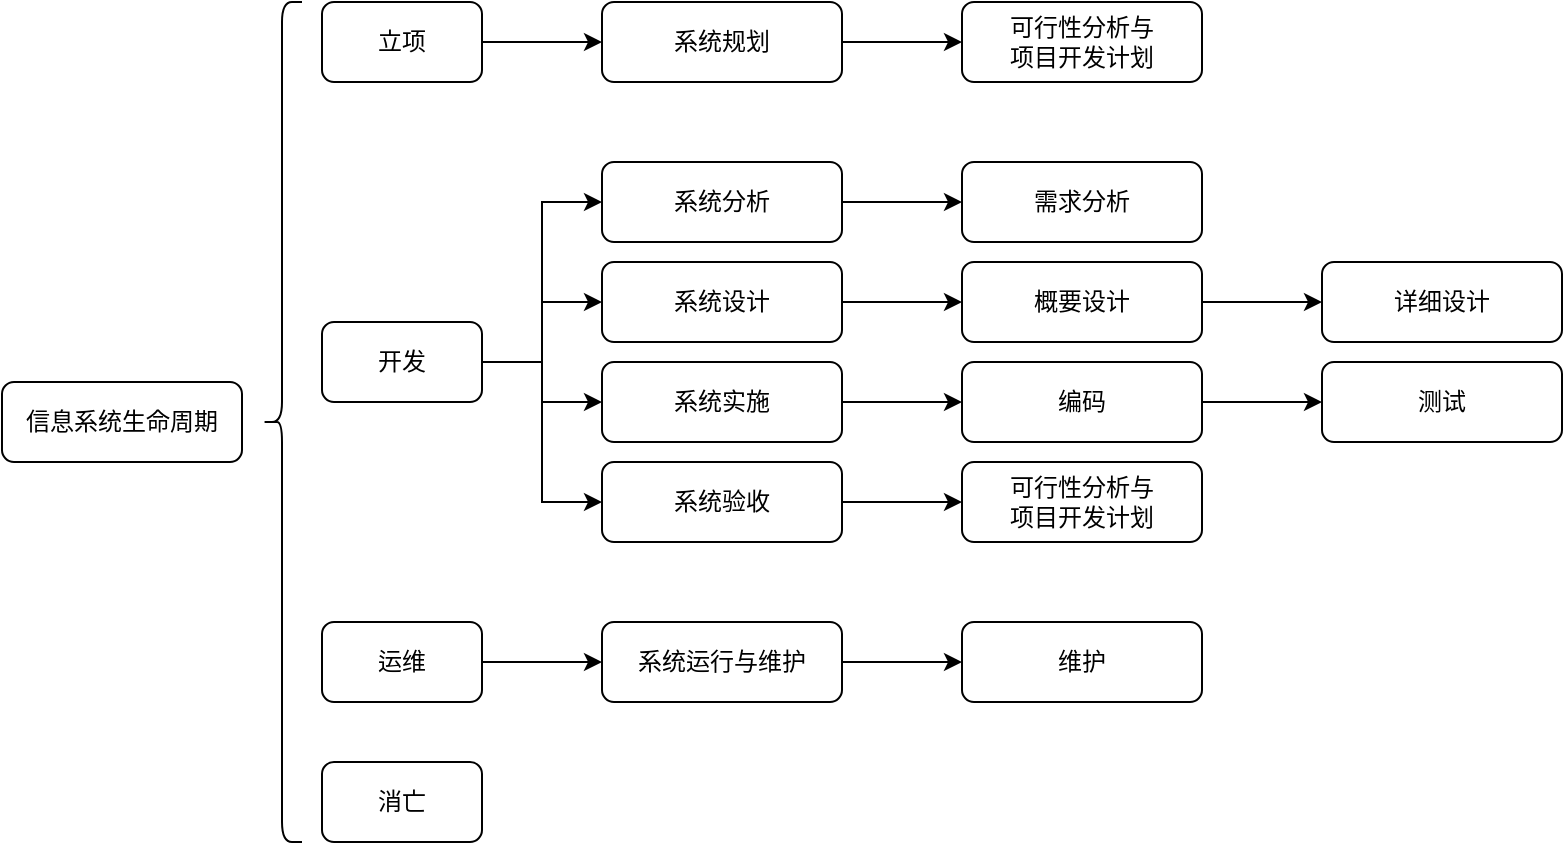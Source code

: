 <mxfile version="26.2.14">
  <diagram name="第 1 页" id="okxnNmlkj7e2Doyqrdog">
    <mxGraphModel dx="950" dy="930" grid="1" gridSize="10" guides="1" tooltips="1" connect="1" arrows="1" fold="1" page="1" pageScale="1" pageWidth="827" pageHeight="1169" math="0" shadow="0">
      <root>
        <mxCell id="0" />
        <mxCell id="1" parent="0" />
        <mxCell id="8k1zdhEfEeD2jUpzDfRr-3" value="信息系统生命周期" style="rounded=1;whiteSpace=wrap;html=1;" vertex="1" parent="1">
          <mxGeometry x="20" y="310" width="120" height="40" as="geometry" />
        </mxCell>
        <mxCell id="8k1zdhEfEeD2jUpzDfRr-4" value="" style="shape=curlyBracket;whiteSpace=wrap;html=1;rounded=1;labelPosition=left;verticalLabelPosition=middle;align=right;verticalAlign=middle;" vertex="1" parent="1">
          <mxGeometry x="150" y="120" width="20" height="420" as="geometry" />
        </mxCell>
        <mxCell id="8k1zdhEfEeD2jUpzDfRr-7" value="" style="edgeStyle=orthogonalEdgeStyle;rounded=0;orthogonalLoop=1;jettySize=auto;html=1;" edge="1" parent="1" source="8k1zdhEfEeD2jUpzDfRr-5" target="8k1zdhEfEeD2jUpzDfRr-6">
          <mxGeometry relative="1" as="geometry" />
        </mxCell>
        <mxCell id="8k1zdhEfEeD2jUpzDfRr-5" value="立项" style="rounded=1;whiteSpace=wrap;html=1;" vertex="1" parent="1">
          <mxGeometry x="180" y="120" width="80" height="40" as="geometry" />
        </mxCell>
        <mxCell id="8k1zdhEfEeD2jUpzDfRr-9" value="" style="edgeStyle=orthogonalEdgeStyle;rounded=0;orthogonalLoop=1;jettySize=auto;html=1;" edge="1" parent="1" source="8k1zdhEfEeD2jUpzDfRr-6" target="8k1zdhEfEeD2jUpzDfRr-8">
          <mxGeometry relative="1" as="geometry" />
        </mxCell>
        <mxCell id="8k1zdhEfEeD2jUpzDfRr-6" value="系统规划" style="whiteSpace=wrap;html=1;rounded=1;" vertex="1" parent="1">
          <mxGeometry x="320" y="120" width="120" height="40" as="geometry" />
        </mxCell>
        <mxCell id="8k1zdhEfEeD2jUpzDfRr-8" value="可行性分析与&lt;div&gt;项目开发计划&lt;/div&gt;" style="whiteSpace=wrap;html=1;rounded=1;" vertex="1" parent="1">
          <mxGeometry x="500" y="120" width="120" height="40" as="geometry" />
        </mxCell>
        <mxCell id="8k1zdhEfEeD2jUpzDfRr-10" value="" style="edgeStyle=orthogonalEdgeStyle;rounded=0;orthogonalLoop=1;jettySize=auto;html=1;entryX=0;entryY=0.5;entryDx=0;entryDy=0;" edge="1" parent="1" source="8k1zdhEfEeD2jUpzDfRr-11" target="8k1zdhEfEeD2jUpzDfRr-13">
          <mxGeometry relative="1" as="geometry">
            <mxPoint x="380" y="250" as="targetPoint" />
          </mxGeometry>
        </mxCell>
        <mxCell id="8k1zdhEfEeD2jUpzDfRr-28" style="edgeStyle=orthogonalEdgeStyle;rounded=0;orthogonalLoop=1;jettySize=auto;html=1;entryX=0;entryY=0.5;entryDx=0;entryDy=0;" edge="1" parent="1" source="8k1zdhEfEeD2jUpzDfRr-11" target="8k1zdhEfEeD2jUpzDfRr-16">
          <mxGeometry relative="1" as="geometry" />
        </mxCell>
        <mxCell id="8k1zdhEfEeD2jUpzDfRr-29" style="edgeStyle=orthogonalEdgeStyle;rounded=0;orthogonalLoop=1;jettySize=auto;html=1;entryX=0;entryY=0.5;entryDx=0;entryDy=0;" edge="1" parent="1" source="8k1zdhEfEeD2jUpzDfRr-11" target="8k1zdhEfEeD2jUpzDfRr-19">
          <mxGeometry relative="1" as="geometry" />
        </mxCell>
        <mxCell id="8k1zdhEfEeD2jUpzDfRr-30" style="edgeStyle=orthogonalEdgeStyle;rounded=0;orthogonalLoop=1;jettySize=auto;html=1;entryX=0;entryY=0.5;entryDx=0;entryDy=0;" edge="1" parent="1" source="8k1zdhEfEeD2jUpzDfRr-11" target="8k1zdhEfEeD2jUpzDfRr-22">
          <mxGeometry relative="1" as="geometry" />
        </mxCell>
        <mxCell id="8k1zdhEfEeD2jUpzDfRr-11" value="开发" style="rounded=1;whiteSpace=wrap;html=1;" vertex="1" parent="1">
          <mxGeometry x="180" y="280" width="80" height="40" as="geometry" />
        </mxCell>
        <mxCell id="8k1zdhEfEeD2jUpzDfRr-12" value="" style="edgeStyle=orthogonalEdgeStyle;rounded=0;orthogonalLoop=1;jettySize=auto;html=1;" edge="1" parent="1" source="8k1zdhEfEeD2jUpzDfRr-13" target="8k1zdhEfEeD2jUpzDfRr-14">
          <mxGeometry relative="1" as="geometry" />
        </mxCell>
        <mxCell id="8k1zdhEfEeD2jUpzDfRr-13" value="系统分析" style="whiteSpace=wrap;html=1;rounded=1;" vertex="1" parent="1">
          <mxGeometry x="320" y="200" width="120" height="40" as="geometry" />
        </mxCell>
        <mxCell id="8k1zdhEfEeD2jUpzDfRr-14" value="需求分析" style="whiteSpace=wrap;html=1;rounded=1;" vertex="1" parent="1">
          <mxGeometry x="500" y="200" width="120" height="40" as="geometry" />
        </mxCell>
        <mxCell id="8k1zdhEfEeD2jUpzDfRr-15" value="" style="edgeStyle=orthogonalEdgeStyle;rounded=0;orthogonalLoop=1;jettySize=auto;html=1;" edge="1" parent="1" source="8k1zdhEfEeD2jUpzDfRr-16" target="8k1zdhEfEeD2jUpzDfRr-17">
          <mxGeometry relative="1" as="geometry" />
        </mxCell>
        <mxCell id="8k1zdhEfEeD2jUpzDfRr-16" value="系统设计" style="whiteSpace=wrap;html=1;rounded=1;" vertex="1" parent="1">
          <mxGeometry x="320" y="250" width="120" height="40" as="geometry" />
        </mxCell>
        <mxCell id="8k1zdhEfEeD2jUpzDfRr-25" value="" style="edgeStyle=orthogonalEdgeStyle;rounded=0;orthogonalLoop=1;jettySize=auto;html=1;" edge="1" parent="1" source="8k1zdhEfEeD2jUpzDfRr-17" target="8k1zdhEfEeD2jUpzDfRr-24">
          <mxGeometry relative="1" as="geometry" />
        </mxCell>
        <mxCell id="8k1zdhEfEeD2jUpzDfRr-17" value="概要设计" style="whiteSpace=wrap;html=1;rounded=1;" vertex="1" parent="1">
          <mxGeometry x="500" y="250" width="120" height="40" as="geometry" />
        </mxCell>
        <mxCell id="8k1zdhEfEeD2jUpzDfRr-18" value="" style="edgeStyle=orthogonalEdgeStyle;rounded=0;orthogonalLoop=1;jettySize=auto;html=1;" edge="1" parent="1" source="8k1zdhEfEeD2jUpzDfRr-19" target="8k1zdhEfEeD2jUpzDfRr-20">
          <mxGeometry relative="1" as="geometry" />
        </mxCell>
        <mxCell id="8k1zdhEfEeD2jUpzDfRr-19" value="系统实施" style="whiteSpace=wrap;html=1;rounded=1;" vertex="1" parent="1">
          <mxGeometry x="320" y="300" width="120" height="40" as="geometry" />
        </mxCell>
        <mxCell id="8k1zdhEfEeD2jUpzDfRr-27" value="" style="edgeStyle=orthogonalEdgeStyle;rounded=0;orthogonalLoop=1;jettySize=auto;html=1;" edge="1" parent="1" source="8k1zdhEfEeD2jUpzDfRr-20" target="8k1zdhEfEeD2jUpzDfRr-26">
          <mxGeometry relative="1" as="geometry" />
        </mxCell>
        <mxCell id="8k1zdhEfEeD2jUpzDfRr-20" value="编码" style="whiteSpace=wrap;html=1;rounded=1;" vertex="1" parent="1">
          <mxGeometry x="500" y="300" width="120" height="40" as="geometry" />
        </mxCell>
        <mxCell id="8k1zdhEfEeD2jUpzDfRr-21" value="" style="edgeStyle=orthogonalEdgeStyle;rounded=0;orthogonalLoop=1;jettySize=auto;html=1;" edge="1" parent="1" source="8k1zdhEfEeD2jUpzDfRr-22" target="8k1zdhEfEeD2jUpzDfRr-23">
          <mxGeometry relative="1" as="geometry" />
        </mxCell>
        <mxCell id="8k1zdhEfEeD2jUpzDfRr-22" value="系统验收" style="whiteSpace=wrap;html=1;rounded=1;" vertex="1" parent="1">
          <mxGeometry x="320" y="350" width="120" height="40" as="geometry" />
        </mxCell>
        <mxCell id="8k1zdhEfEeD2jUpzDfRr-23" value="可行性分析与&lt;div&gt;项目开发计划&lt;/div&gt;" style="whiteSpace=wrap;html=1;rounded=1;" vertex="1" parent="1">
          <mxGeometry x="500" y="350" width="120" height="40" as="geometry" />
        </mxCell>
        <mxCell id="8k1zdhEfEeD2jUpzDfRr-24" value="详细设计" style="whiteSpace=wrap;html=1;rounded=1;" vertex="1" parent="1">
          <mxGeometry x="680" y="250" width="120" height="40" as="geometry" />
        </mxCell>
        <mxCell id="8k1zdhEfEeD2jUpzDfRr-26" value="测试" style="whiteSpace=wrap;html=1;rounded=1;" vertex="1" parent="1">
          <mxGeometry x="680" y="300" width="120" height="40" as="geometry" />
        </mxCell>
        <mxCell id="8k1zdhEfEeD2jUpzDfRr-31" value="" style="edgeStyle=orthogonalEdgeStyle;rounded=0;orthogonalLoop=1;jettySize=auto;html=1;" edge="1" parent="1" source="8k1zdhEfEeD2jUpzDfRr-32" target="8k1zdhEfEeD2jUpzDfRr-34">
          <mxGeometry relative="1" as="geometry" />
        </mxCell>
        <mxCell id="8k1zdhEfEeD2jUpzDfRr-32" value="运维" style="rounded=1;whiteSpace=wrap;html=1;" vertex="1" parent="1">
          <mxGeometry x="180" y="430" width="80" height="40" as="geometry" />
        </mxCell>
        <mxCell id="8k1zdhEfEeD2jUpzDfRr-33" value="" style="edgeStyle=orthogonalEdgeStyle;rounded=0;orthogonalLoop=1;jettySize=auto;html=1;" edge="1" parent="1" source="8k1zdhEfEeD2jUpzDfRr-34" target="8k1zdhEfEeD2jUpzDfRr-35">
          <mxGeometry relative="1" as="geometry" />
        </mxCell>
        <mxCell id="8k1zdhEfEeD2jUpzDfRr-34" value="系统运行与维护" style="whiteSpace=wrap;html=1;rounded=1;" vertex="1" parent="1">
          <mxGeometry x="320" y="430" width="120" height="40" as="geometry" />
        </mxCell>
        <mxCell id="8k1zdhEfEeD2jUpzDfRr-35" value="维护" style="whiteSpace=wrap;html=1;rounded=1;" vertex="1" parent="1">
          <mxGeometry x="500" y="430" width="120" height="40" as="geometry" />
        </mxCell>
        <mxCell id="8k1zdhEfEeD2jUpzDfRr-36" value="消亡" style="rounded=1;whiteSpace=wrap;html=1;" vertex="1" parent="1">
          <mxGeometry x="180" y="500" width="80" height="40" as="geometry" />
        </mxCell>
      </root>
    </mxGraphModel>
  </diagram>
</mxfile>
